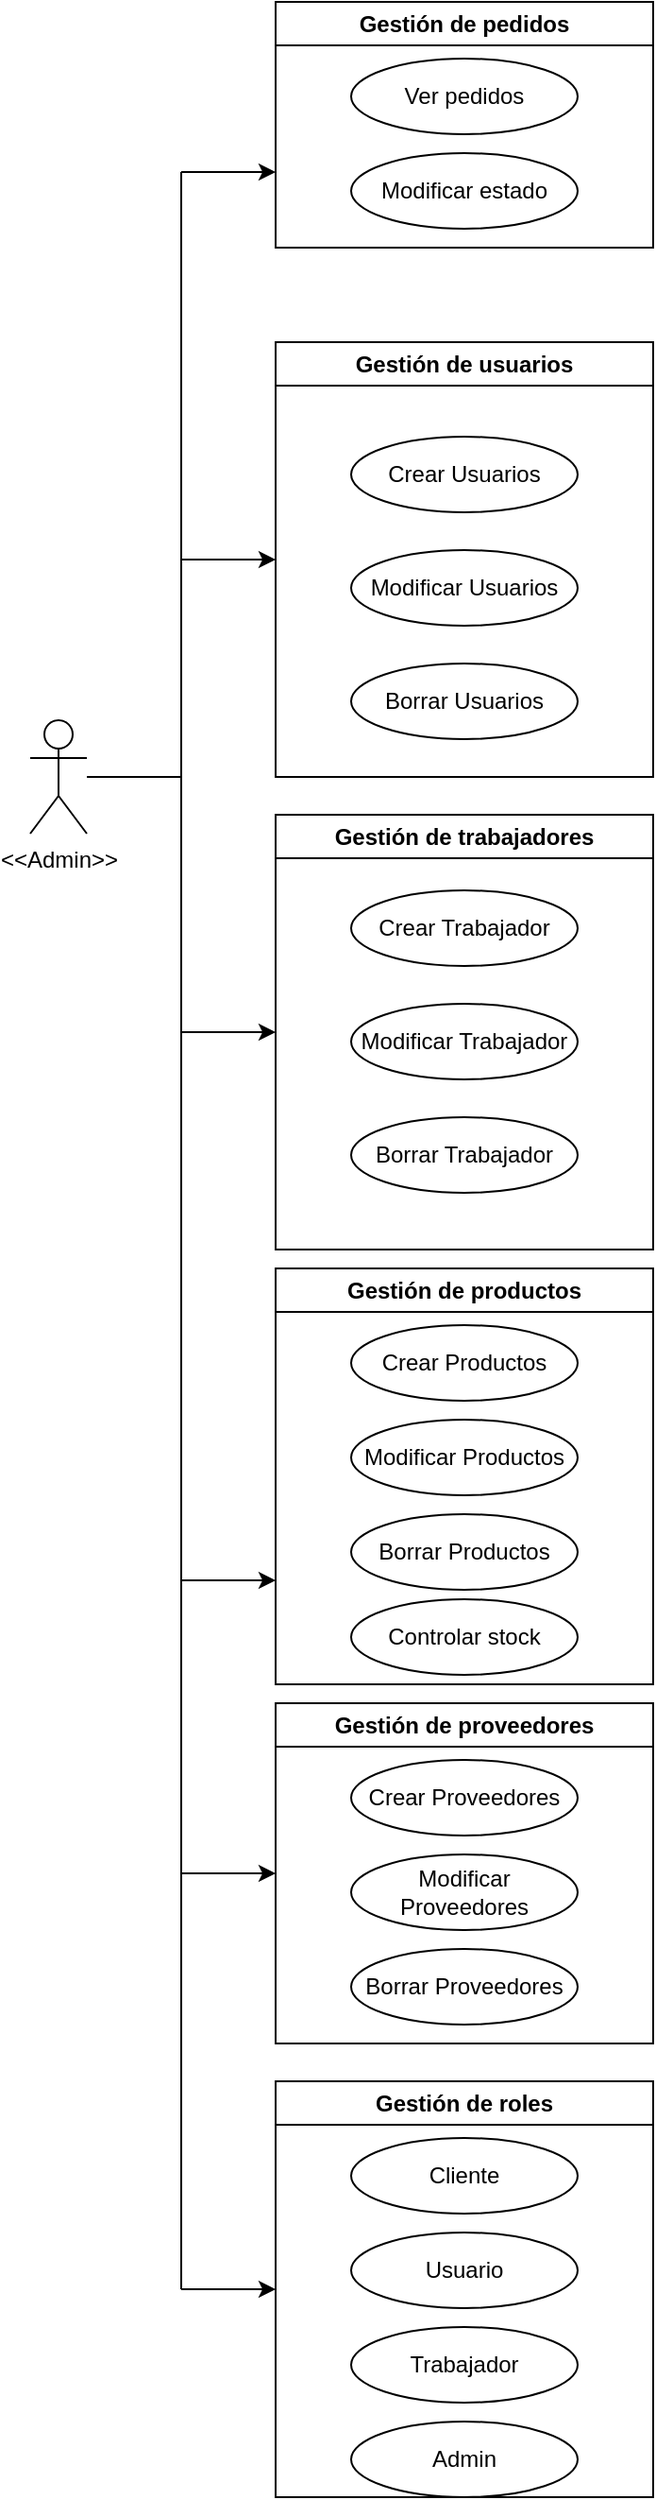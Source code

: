 <mxfile version="26.2.3">
  <diagram name="Página-1" id="9jobSPNPOx5KcehDaBIN">
    <mxGraphModel dx="1144" dy="1633" grid="1" gridSize="10" guides="1" tooltips="1" connect="1" arrows="1" fold="1" page="1" pageScale="1" pageWidth="827" pageHeight="1169" math="0" shadow="0">
      <root>
        <mxCell id="0" />
        <mxCell id="1" parent="0" />
        <mxCell id="DOIb54zDDeBc5l1PFzPn-20" style="edgeStyle=orthogonalEdgeStyle;rounded=0;orthogonalLoop=1;jettySize=auto;html=1;entryX=0;entryY=0.5;entryDx=0;entryDy=0;" parent="1" source="DOIb54zDDeBc5l1PFzPn-1" target="DOIb54zDDeBc5l1PFzPn-5" edge="1">
          <mxGeometry relative="1" as="geometry" />
        </mxCell>
        <mxCell id="DOIb54zDDeBc5l1PFzPn-21" style="edgeStyle=orthogonalEdgeStyle;rounded=0;orthogonalLoop=1;jettySize=auto;html=1;entryX=0;entryY=0.5;entryDx=0;entryDy=0;" parent="1" source="DOIb54zDDeBc5l1PFzPn-1" target="DOIb54zDDeBc5l1PFzPn-10" edge="1">
          <mxGeometry relative="1" as="geometry" />
        </mxCell>
        <mxCell id="DOIb54zDDeBc5l1PFzPn-22" style="edgeStyle=orthogonalEdgeStyle;rounded=0;orthogonalLoop=1;jettySize=auto;html=1;entryX=0;entryY=0.75;entryDx=0;entryDy=0;" parent="1" source="DOIb54zDDeBc5l1PFzPn-1" target="DOIb54zDDeBc5l1PFzPn-15" edge="1">
          <mxGeometry relative="1" as="geometry" />
        </mxCell>
        <mxCell id="DOIb54zDDeBc5l1PFzPn-1" value="&amp;lt;&amp;lt;Admin&amp;gt;&amp;gt;" style="shape=umlActor;verticalLabelPosition=bottom;verticalAlign=top;html=1;outlineConnect=0;" parent="1" vertex="1">
          <mxGeometry x="40" y="250" width="30" height="60" as="geometry" />
        </mxCell>
        <mxCell id="DOIb54zDDeBc5l1PFzPn-5" value="Gestión de usuarios" style="swimlane;whiteSpace=wrap;html=1;" parent="1" vertex="1">
          <mxGeometry x="170" y="50" width="200" height="230" as="geometry" />
        </mxCell>
        <mxCell id="DOIb54zDDeBc5l1PFzPn-7" value="Crear Usuarios" style="ellipse;whiteSpace=wrap;html=1;" parent="DOIb54zDDeBc5l1PFzPn-5" vertex="1">
          <mxGeometry x="40" y="50" width="120" height="40" as="geometry" />
        </mxCell>
        <mxCell id="DOIb54zDDeBc5l1PFzPn-8" value="Modificar Usuarios" style="ellipse;whiteSpace=wrap;html=1;" parent="DOIb54zDDeBc5l1PFzPn-5" vertex="1">
          <mxGeometry x="40" y="110" width="120" height="40" as="geometry" />
        </mxCell>
        <mxCell id="DOIb54zDDeBc5l1PFzPn-9" value="Borrar Usuarios" style="ellipse;whiteSpace=wrap;html=1;" parent="DOIb54zDDeBc5l1PFzPn-5" vertex="1">
          <mxGeometry x="40" y="170" width="120" height="40" as="geometry" />
        </mxCell>
        <mxCell id="DOIb54zDDeBc5l1PFzPn-10" value="Gestión de trabajadores" style="swimlane;whiteSpace=wrap;html=1;" parent="1" vertex="1">
          <mxGeometry x="170" y="300" width="200" height="230" as="geometry" />
        </mxCell>
        <mxCell id="DOIb54zDDeBc5l1PFzPn-12" value="Crear Trabajador" style="ellipse;whiteSpace=wrap;html=1;" parent="DOIb54zDDeBc5l1PFzPn-10" vertex="1">
          <mxGeometry x="40" y="40" width="120" height="40" as="geometry" />
        </mxCell>
        <mxCell id="DOIb54zDDeBc5l1PFzPn-13" value="Modificar Trabajador" style="ellipse;whiteSpace=wrap;html=1;" parent="DOIb54zDDeBc5l1PFzPn-10" vertex="1">
          <mxGeometry x="40" y="100" width="120" height="40" as="geometry" />
        </mxCell>
        <mxCell id="DOIb54zDDeBc5l1PFzPn-14" value="Borrar Trabajador" style="ellipse;whiteSpace=wrap;html=1;" parent="DOIb54zDDeBc5l1PFzPn-10" vertex="1">
          <mxGeometry x="40" y="160" width="120" height="40" as="geometry" />
        </mxCell>
        <mxCell id="DOIb54zDDeBc5l1PFzPn-15" value="Gestión de productos" style="swimlane;whiteSpace=wrap;html=1;" parent="1" vertex="1">
          <mxGeometry x="170" y="540" width="200" height="220" as="geometry" />
        </mxCell>
        <mxCell id="DOIb54zDDeBc5l1PFzPn-17" value="Crear Productos" style="ellipse;whiteSpace=wrap;html=1;" parent="DOIb54zDDeBc5l1PFzPn-15" vertex="1">
          <mxGeometry x="40" y="30" width="120" height="40" as="geometry" />
        </mxCell>
        <mxCell id="DOIb54zDDeBc5l1PFzPn-19" value="Borrar Productos" style="ellipse;whiteSpace=wrap;html=1;" parent="DOIb54zDDeBc5l1PFzPn-15" vertex="1">
          <mxGeometry x="40" y="130" width="120" height="40" as="geometry" />
        </mxCell>
        <mxCell id="jFR0uvd_aaatTz_Bq_XV-1" value="Modificar Productos" style="ellipse;whiteSpace=wrap;html=1;" parent="DOIb54zDDeBc5l1PFzPn-15" vertex="1">
          <mxGeometry x="40" y="80" width="120" height="40" as="geometry" />
        </mxCell>
        <mxCell id="jFR0uvd_aaatTz_Bq_XV-2" value="Gestión de proveedores" style="swimlane;whiteSpace=wrap;html=1;" parent="1" vertex="1">
          <mxGeometry x="170" y="770" width="200" height="180" as="geometry" />
        </mxCell>
        <mxCell id="jFR0uvd_aaatTz_Bq_XV-3" value="Crear Proveedores" style="ellipse;whiteSpace=wrap;html=1;" parent="jFR0uvd_aaatTz_Bq_XV-2" vertex="1">
          <mxGeometry x="40" y="30" width="120" height="40" as="geometry" />
        </mxCell>
        <mxCell id="jFR0uvd_aaatTz_Bq_XV-4" value="Borrar Proveedores" style="ellipse;whiteSpace=wrap;html=1;" parent="jFR0uvd_aaatTz_Bq_XV-2" vertex="1">
          <mxGeometry x="40" y="130" width="120" height="40" as="geometry" />
        </mxCell>
        <mxCell id="jFR0uvd_aaatTz_Bq_XV-5" value="Modificar Proveedores" style="ellipse;whiteSpace=wrap;html=1;" parent="jFR0uvd_aaatTz_Bq_XV-2" vertex="1">
          <mxGeometry x="40" y="80" width="120" height="40" as="geometry" />
        </mxCell>
        <mxCell id="jFR0uvd_aaatTz_Bq_XV-6" value="" style="endArrow=none;html=1;rounded=0;" parent="1" edge="1">
          <mxGeometry width="50" height="50" relative="1" as="geometry">
            <mxPoint x="120" y="860" as="sourcePoint" />
            <mxPoint x="120" y="690" as="targetPoint" />
          </mxGeometry>
        </mxCell>
        <mxCell id="jFR0uvd_aaatTz_Bq_XV-7" value="" style="endArrow=classic;html=1;rounded=0;entryX=0;entryY=0.5;entryDx=0;entryDy=0;" parent="1" target="jFR0uvd_aaatTz_Bq_XV-2" edge="1">
          <mxGeometry width="50" height="50" relative="1" as="geometry">
            <mxPoint x="120" y="860" as="sourcePoint" />
            <mxPoint x="90" y="890" as="targetPoint" />
          </mxGeometry>
        </mxCell>
        <mxCell id="Md1ISndK05BYJ8Qvw0PC-1" value="Gestión de roles" style="swimlane;whiteSpace=wrap;html=1;" vertex="1" parent="1">
          <mxGeometry x="170" y="970" width="200" height="220" as="geometry" />
        </mxCell>
        <mxCell id="Md1ISndK05BYJ8Qvw0PC-2" value="Cliente" style="ellipse;whiteSpace=wrap;html=1;" vertex="1" parent="Md1ISndK05BYJ8Qvw0PC-1">
          <mxGeometry x="40" y="30" width="120" height="40" as="geometry" />
        </mxCell>
        <mxCell id="Md1ISndK05BYJ8Qvw0PC-3" value="Trabajador" style="ellipse;whiteSpace=wrap;html=1;" vertex="1" parent="Md1ISndK05BYJ8Qvw0PC-1">
          <mxGeometry x="40" y="130" width="120" height="40" as="geometry" />
        </mxCell>
        <mxCell id="Md1ISndK05BYJ8Qvw0PC-4" value="Usuario" style="ellipse;whiteSpace=wrap;html=1;" vertex="1" parent="Md1ISndK05BYJ8Qvw0PC-1">
          <mxGeometry x="40" y="80" width="120" height="40" as="geometry" />
        </mxCell>
        <mxCell id="Md1ISndK05BYJ8Qvw0PC-5" value="Admin" style="ellipse;whiteSpace=wrap;html=1;" vertex="1" parent="Md1ISndK05BYJ8Qvw0PC-1">
          <mxGeometry x="40" y="180" width="120" height="40" as="geometry" />
        </mxCell>
        <mxCell id="Md1ISndK05BYJ8Qvw0PC-6" value="" style="endArrow=none;html=1;rounded=0;" edge="1" parent="1">
          <mxGeometry width="50" height="50" relative="1" as="geometry">
            <mxPoint x="120" y="1080" as="sourcePoint" />
            <mxPoint x="120" y="860" as="targetPoint" />
          </mxGeometry>
        </mxCell>
        <mxCell id="Md1ISndK05BYJ8Qvw0PC-7" value="" style="endArrow=classic;html=1;rounded=0;entryX=0;entryY=0.5;entryDx=0;entryDy=0;" edge="1" parent="1" target="Md1ISndK05BYJ8Qvw0PC-1">
          <mxGeometry width="50" height="50" relative="1" as="geometry">
            <mxPoint x="120" y="1080" as="sourcePoint" />
            <mxPoint x="170" y="1030" as="targetPoint" />
          </mxGeometry>
        </mxCell>
        <mxCell id="Md1ISndK05BYJ8Qvw0PC-8" value="Gestión de pedidos" style="swimlane;whiteSpace=wrap;html=1;" vertex="1" parent="1">
          <mxGeometry x="170" y="-130" width="200" height="130" as="geometry" />
        </mxCell>
        <mxCell id="Md1ISndK05BYJ8Qvw0PC-9" value="Ver pedidos" style="ellipse;whiteSpace=wrap;html=1;" vertex="1" parent="Md1ISndK05BYJ8Qvw0PC-8">
          <mxGeometry x="40" y="30" width="120" height="40" as="geometry" />
        </mxCell>
        <mxCell id="Md1ISndK05BYJ8Qvw0PC-11" value="Modificar estado" style="ellipse;whiteSpace=wrap;html=1;" vertex="1" parent="Md1ISndK05BYJ8Qvw0PC-8">
          <mxGeometry x="40" y="80" width="120" height="40" as="geometry" />
        </mxCell>
        <mxCell id="Md1ISndK05BYJ8Qvw0PC-13" value="" style="endArrow=none;html=1;rounded=0;" edge="1" parent="1">
          <mxGeometry width="50" height="50" relative="1" as="geometry">
            <mxPoint x="120" y="170" as="sourcePoint" />
            <mxPoint x="120" y="-40" as="targetPoint" />
          </mxGeometry>
        </mxCell>
        <mxCell id="Md1ISndK05BYJ8Qvw0PC-14" value="" style="endArrow=classic;html=1;rounded=0;" edge="1" parent="1">
          <mxGeometry width="50" height="50" relative="1" as="geometry">
            <mxPoint x="120" y="-40" as="sourcePoint" />
            <mxPoint x="170" y="-40" as="targetPoint" />
          </mxGeometry>
        </mxCell>
        <mxCell id="Md1ISndK05BYJ8Qvw0PC-15" value="Controlar stock" style="ellipse;whiteSpace=wrap;html=1;" vertex="1" parent="1">
          <mxGeometry x="210" y="715" width="120" height="40" as="geometry" />
        </mxCell>
      </root>
    </mxGraphModel>
  </diagram>
</mxfile>
